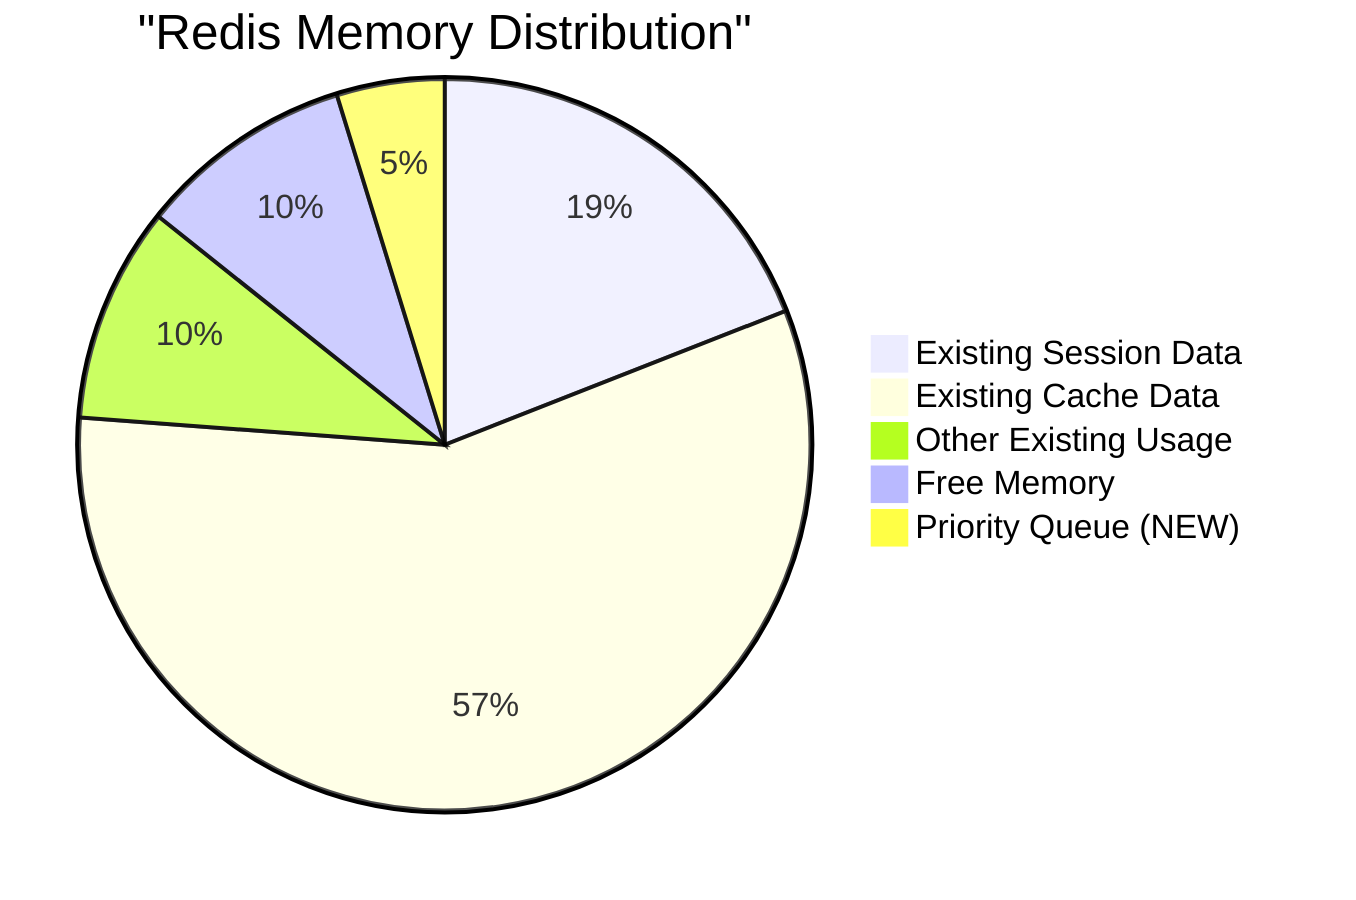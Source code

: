 pie title "Redis Memory Distribution"
    "Existing Session Data" : 20
    "Existing Cache Data" : 60
    "Other Existing Usage" : 10
    "Free Memory" : 10
    "Priority Queue (NEW)" : 5